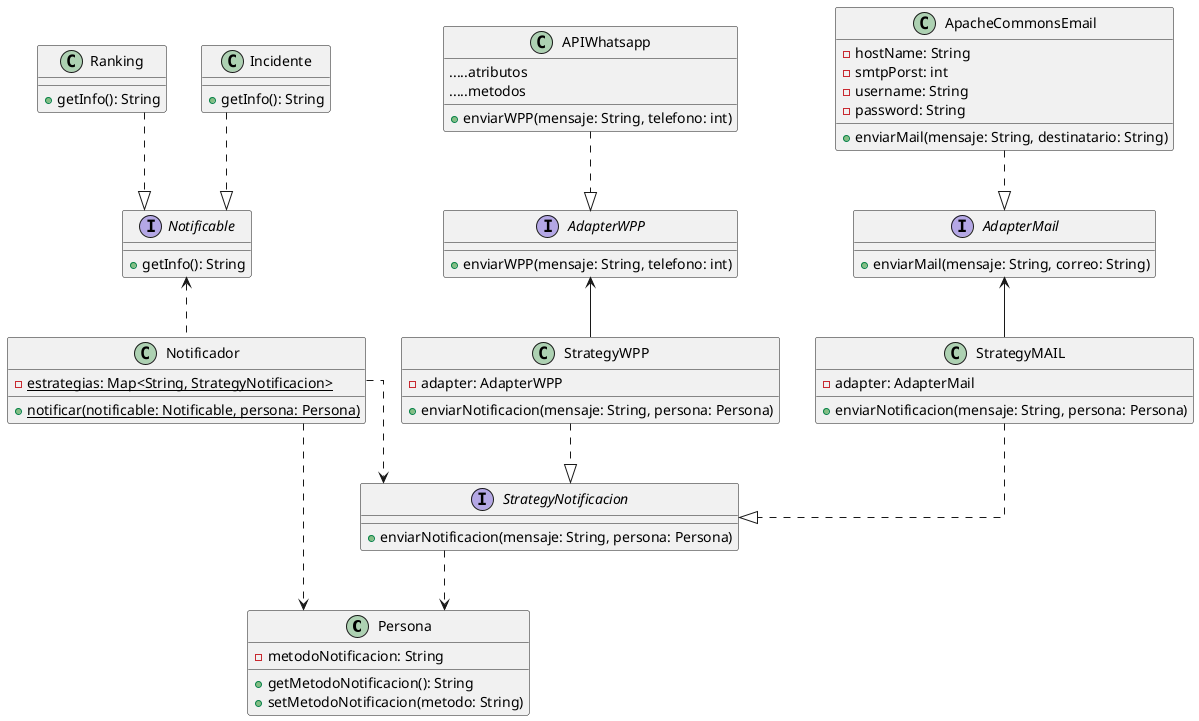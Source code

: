 @startuml
skinparam linetype ortho

class Persona{
    -metodoNotificacion: String

    +getMetodoNotificacion(): String
    +setMetodoNotificacion(metodo: String)
}

interface Notificable{
    +getInfo(): String
}

class Ranking{
    +getInfo(): String
}
class Incidente{
    +getInfo(): String
}
Ranking ..|> Notificable
Incidente ..|> Notificable

Notificador ..> Persona
Notificador .up.> Notificable

class Notificador{
    {static}-estrategias: Map<String, StrategyNotificacion>
    {static}+notificar(notificable: Notificable, persona: Persona)
}

interface AdapterMail{
    +enviarMail(mensaje: String, correo: String)
}
interface StrategyNotificacion{
    +enviarNotificacion(mensaje: String, persona: Persona)
}
Notificador ..> StrategyNotificacion

class ApacheCommonsEmail{
    -hostName: String
    -smtpPorst: int
    -username: String
    -password: String

    +enviarMail(mensaje: String, destinatario: String)
}
ApacheCommonsEmail ..|> AdapterMail

interface AdapterWPP{
    +enviarWPP(mensaje: String, telefono: int)
}
class StrategyWPP{
-adapter: AdapterWPP
+enviarNotificacion(mensaje: String, persona: Persona)
}
class APIWhatsapp{
    .....atributos
    +enviarWPP(mensaje: String, telefono: int)
    .....metodos
}
class StrategyMAIL{
-adapter: AdapterMail
+enviarNotificacion(mensaje: String, persona: Persona)
}
StrategyNotificacion..>Persona
APIWhatsapp..|>AdapterWPP
StrategyMAIL ..|> StrategyNotificacion
StrategyWPP ..|> StrategyNotificacion
StrategyWPP -up-> AdapterWPP
StrategyMAIL -up-> AdapterMail
@enduml